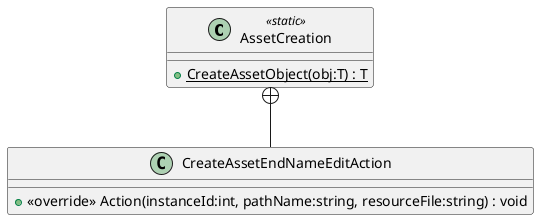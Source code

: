 @startuml
class AssetCreation <<static>> {
    {static} + CreateAssetObject(obj:T) : T
}
class CreateAssetEndNameEditAction {
    + <<override>> Action(instanceId:int, pathName:string, resourceFile:string) : void
}
AssetCreation +-- CreateAssetEndNameEditAction
@enduml
